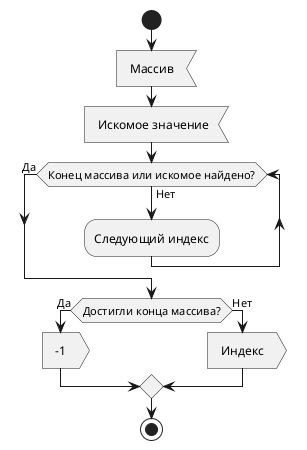 @startuml
start
: Массив <
: Искомое значение<
  while (Конец массива или искомое найдено?) is (Нет)
    :Следующий индекс;
  endwhile (Да)
  if (Достигли конца массива?) then (Да)
    : -1 >        
  else (Нет)
  	: Индекс >
  endif

stop
@enduml
